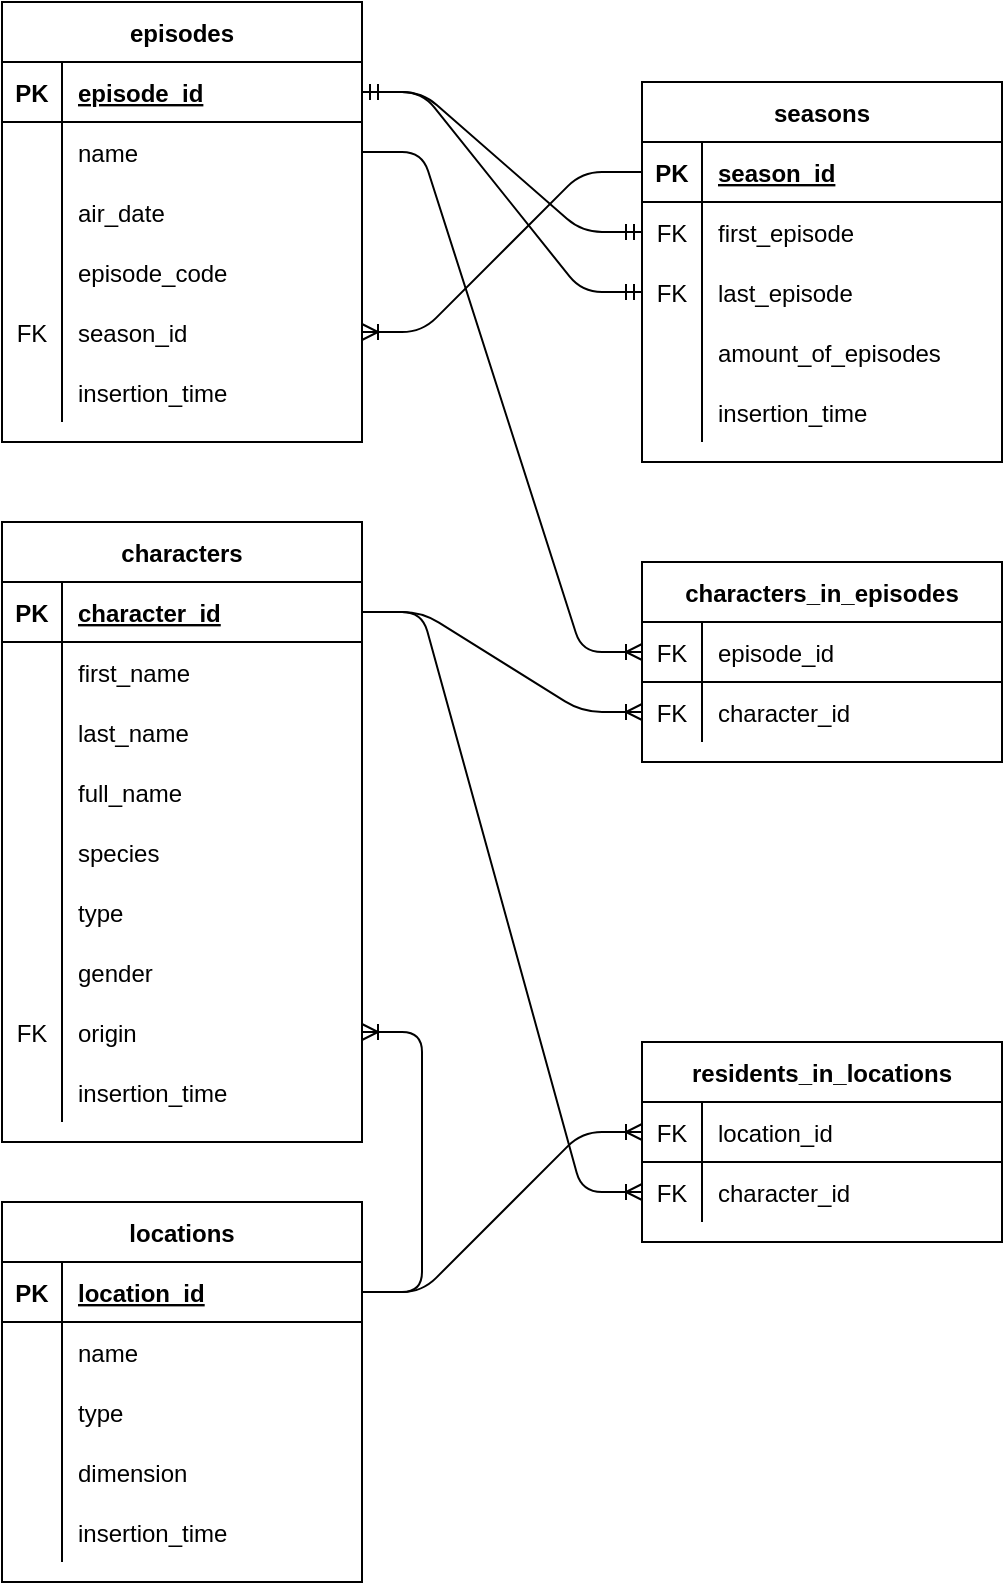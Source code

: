 <mxfile version="14.8.6" type="device"><diagram id="jLfybrQ0Pr4Gb7h0LFDD" name="Page-1"><mxGraphModel dx="460" dy="768" grid="1" gridSize="10" guides="1" tooltips="1" connect="1" arrows="1" fold="1" page="1" pageScale="1" pageWidth="850" pageHeight="1100" math="0" shadow="0"><root><mxCell id="0"/><mxCell id="1" parent="0"/><mxCell id="zTrS5ZtPvkw6Zj2L2KxA-2" value="characters" style="shape=table;startSize=30;container=1;collapsible=1;childLayout=tableLayout;fixedRows=1;rowLines=0;fontStyle=1;align=center;resizeLast=1;" vertex="1" parent="1"><mxGeometry x="80" y="340" width="180" height="310" as="geometry"><mxRectangle x="230" y="360" width="60" height="30" as="alternateBounds"/></mxGeometry></mxCell><mxCell id="zTrS5ZtPvkw6Zj2L2KxA-3" value="" style="shape=partialRectangle;collapsible=0;dropTarget=0;pointerEvents=0;fillColor=none;top=0;left=0;bottom=1;right=0;points=[[0,0.5],[1,0.5]];portConstraint=eastwest;" vertex="1" parent="zTrS5ZtPvkw6Zj2L2KxA-2"><mxGeometry y="30" width="180" height="30" as="geometry"/></mxCell><mxCell id="zTrS5ZtPvkw6Zj2L2KxA-4" value="PK" style="shape=partialRectangle;connectable=0;fillColor=none;top=0;left=0;bottom=0;right=0;fontStyle=1;overflow=hidden;" vertex="1" parent="zTrS5ZtPvkw6Zj2L2KxA-3"><mxGeometry width="30" height="30" as="geometry"/></mxCell><mxCell id="zTrS5ZtPvkw6Zj2L2KxA-5" value="character_id" style="shape=partialRectangle;connectable=0;fillColor=none;top=0;left=0;bottom=0;right=0;align=left;spacingLeft=6;fontStyle=5;overflow=hidden;" vertex="1" parent="zTrS5ZtPvkw6Zj2L2KxA-3"><mxGeometry x="30" width="150" height="30" as="geometry"/></mxCell><mxCell id="zTrS5ZtPvkw6Zj2L2KxA-6" value="" style="shape=partialRectangle;collapsible=0;dropTarget=0;pointerEvents=0;fillColor=none;top=0;left=0;bottom=0;right=0;points=[[0,0.5],[1,0.5]];portConstraint=eastwest;" vertex="1" parent="zTrS5ZtPvkw6Zj2L2KxA-2"><mxGeometry y="60" width="180" height="30" as="geometry"/></mxCell><mxCell id="zTrS5ZtPvkw6Zj2L2KxA-7" value="" style="shape=partialRectangle;connectable=0;fillColor=none;top=0;left=0;bottom=0;right=0;editable=1;overflow=hidden;" vertex="1" parent="zTrS5ZtPvkw6Zj2L2KxA-6"><mxGeometry width="30" height="30" as="geometry"/></mxCell><mxCell id="zTrS5ZtPvkw6Zj2L2KxA-8" value="first_name" style="shape=partialRectangle;connectable=0;fillColor=none;top=0;left=0;bottom=0;right=0;align=left;spacingLeft=6;overflow=hidden;" vertex="1" parent="zTrS5ZtPvkw6Zj2L2KxA-6"><mxGeometry x="30" width="150" height="30" as="geometry"/></mxCell><mxCell id="zTrS5ZtPvkw6Zj2L2KxA-9" value="" style="shape=partialRectangle;collapsible=0;dropTarget=0;pointerEvents=0;fillColor=none;top=0;left=0;bottom=0;right=0;points=[[0,0.5],[1,0.5]];portConstraint=eastwest;" vertex="1" parent="zTrS5ZtPvkw6Zj2L2KxA-2"><mxGeometry y="90" width="180" height="30" as="geometry"/></mxCell><mxCell id="zTrS5ZtPvkw6Zj2L2KxA-10" value="" style="shape=partialRectangle;connectable=0;fillColor=none;top=0;left=0;bottom=0;right=0;editable=1;overflow=hidden;" vertex="1" parent="zTrS5ZtPvkw6Zj2L2KxA-9"><mxGeometry width="30" height="30" as="geometry"/></mxCell><mxCell id="zTrS5ZtPvkw6Zj2L2KxA-11" value="last_name" style="shape=partialRectangle;connectable=0;fillColor=none;top=0;left=0;bottom=0;right=0;align=left;spacingLeft=6;overflow=hidden;" vertex="1" parent="zTrS5ZtPvkw6Zj2L2KxA-9"><mxGeometry x="30" width="150" height="30" as="geometry"/></mxCell><mxCell id="zTrS5ZtPvkw6Zj2L2KxA-12" value="" style="shape=partialRectangle;collapsible=0;dropTarget=0;pointerEvents=0;fillColor=none;top=0;left=0;bottom=0;right=0;points=[[0,0.5],[1,0.5]];portConstraint=eastwest;" vertex="1" parent="zTrS5ZtPvkw6Zj2L2KxA-2"><mxGeometry y="120" width="180" height="30" as="geometry"/></mxCell><mxCell id="zTrS5ZtPvkw6Zj2L2KxA-13" value="" style="shape=partialRectangle;connectable=0;fillColor=none;top=0;left=0;bottom=0;right=0;editable=1;overflow=hidden;" vertex="1" parent="zTrS5ZtPvkw6Zj2L2KxA-12"><mxGeometry width="30" height="30" as="geometry"/></mxCell><mxCell id="zTrS5ZtPvkw6Zj2L2KxA-14" value="full_name" style="shape=partialRectangle;connectable=0;fillColor=none;top=0;left=0;bottom=0;right=0;align=left;spacingLeft=6;overflow=hidden;" vertex="1" parent="zTrS5ZtPvkw6Zj2L2KxA-12"><mxGeometry x="30" width="150" height="30" as="geometry"/></mxCell><mxCell id="zTrS5ZtPvkw6Zj2L2KxA-163" style="shape=partialRectangle;collapsible=0;dropTarget=0;pointerEvents=0;fillColor=none;top=0;left=0;bottom=0;right=0;points=[[0,0.5],[1,0.5]];portConstraint=eastwest;" vertex="1" parent="zTrS5ZtPvkw6Zj2L2KxA-2"><mxGeometry y="150" width="180" height="30" as="geometry"/></mxCell><mxCell id="zTrS5ZtPvkw6Zj2L2KxA-164" style="shape=partialRectangle;connectable=0;fillColor=none;top=0;left=0;bottom=0;right=0;editable=1;overflow=hidden;" vertex="1" parent="zTrS5ZtPvkw6Zj2L2KxA-163"><mxGeometry width="30" height="30" as="geometry"/></mxCell><mxCell id="zTrS5ZtPvkw6Zj2L2KxA-165" value="species" style="shape=partialRectangle;connectable=0;fillColor=none;top=0;left=0;bottom=0;right=0;align=left;spacingLeft=6;overflow=hidden;" vertex="1" parent="zTrS5ZtPvkw6Zj2L2KxA-163"><mxGeometry x="30" width="150" height="30" as="geometry"/></mxCell><mxCell id="zTrS5ZtPvkw6Zj2L2KxA-166" style="shape=partialRectangle;collapsible=0;dropTarget=0;pointerEvents=0;fillColor=none;top=0;left=0;bottom=0;right=0;points=[[0,0.5],[1,0.5]];portConstraint=eastwest;" vertex="1" parent="zTrS5ZtPvkw6Zj2L2KxA-2"><mxGeometry y="180" width="180" height="30" as="geometry"/></mxCell><mxCell id="zTrS5ZtPvkw6Zj2L2KxA-167" style="shape=partialRectangle;connectable=0;fillColor=none;top=0;left=0;bottom=0;right=0;editable=1;overflow=hidden;" vertex="1" parent="zTrS5ZtPvkw6Zj2L2KxA-166"><mxGeometry width="30" height="30" as="geometry"/></mxCell><mxCell id="zTrS5ZtPvkw6Zj2L2KxA-168" value="type" style="shape=partialRectangle;connectable=0;fillColor=none;top=0;left=0;bottom=0;right=0;align=left;spacingLeft=6;overflow=hidden;" vertex="1" parent="zTrS5ZtPvkw6Zj2L2KxA-166"><mxGeometry x="30" width="150" height="30" as="geometry"/></mxCell><mxCell id="zTrS5ZtPvkw6Zj2L2KxA-184" style="shape=partialRectangle;collapsible=0;dropTarget=0;pointerEvents=0;fillColor=none;top=0;left=0;bottom=0;right=0;points=[[0,0.5],[1,0.5]];portConstraint=eastwest;" vertex="1" parent="zTrS5ZtPvkw6Zj2L2KxA-2"><mxGeometry y="210" width="180" height="30" as="geometry"/></mxCell><mxCell id="zTrS5ZtPvkw6Zj2L2KxA-185" style="shape=partialRectangle;connectable=0;fillColor=none;top=0;left=0;bottom=0;right=0;editable=1;overflow=hidden;" vertex="1" parent="zTrS5ZtPvkw6Zj2L2KxA-184"><mxGeometry width="30" height="30" as="geometry"/></mxCell><mxCell id="zTrS5ZtPvkw6Zj2L2KxA-186" value="gender" style="shape=partialRectangle;connectable=0;fillColor=none;top=0;left=0;bottom=0;right=0;align=left;spacingLeft=6;overflow=hidden;" vertex="1" parent="zTrS5ZtPvkw6Zj2L2KxA-184"><mxGeometry x="30" width="150" height="30" as="geometry"/></mxCell><mxCell id="zTrS5ZtPvkw6Zj2L2KxA-181" style="shape=partialRectangle;collapsible=0;dropTarget=0;pointerEvents=0;fillColor=none;top=0;left=0;bottom=0;right=0;points=[[0,0.5],[1,0.5]];portConstraint=eastwest;" vertex="1" parent="zTrS5ZtPvkw6Zj2L2KxA-2"><mxGeometry y="240" width="180" height="30" as="geometry"/></mxCell><mxCell id="zTrS5ZtPvkw6Zj2L2KxA-182" value="FK" style="shape=partialRectangle;connectable=0;fillColor=none;top=0;left=0;bottom=0;right=0;editable=1;overflow=hidden;" vertex="1" parent="zTrS5ZtPvkw6Zj2L2KxA-181"><mxGeometry width="30" height="30" as="geometry"/></mxCell><mxCell id="zTrS5ZtPvkw6Zj2L2KxA-183" value="origin" style="shape=partialRectangle;connectable=0;fillColor=none;top=0;left=0;bottom=0;right=0;align=left;spacingLeft=6;overflow=hidden;" vertex="1" parent="zTrS5ZtPvkw6Zj2L2KxA-181"><mxGeometry x="30" width="150" height="30" as="geometry"/></mxCell><mxCell id="zTrS5ZtPvkw6Zj2L2KxA-169" style="shape=partialRectangle;collapsible=0;dropTarget=0;pointerEvents=0;fillColor=none;top=0;left=0;bottom=0;right=0;points=[[0,0.5],[1,0.5]];portConstraint=eastwest;" vertex="1" parent="zTrS5ZtPvkw6Zj2L2KxA-2"><mxGeometry y="270" width="180" height="30" as="geometry"/></mxCell><mxCell id="zTrS5ZtPvkw6Zj2L2KxA-170" style="shape=partialRectangle;connectable=0;fillColor=none;top=0;left=0;bottom=0;right=0;editable=1;overflow=hidden;" vertex="1" parent="zTrS5ZtPvkw6Zj2L2KxA-169"><mxGeometry width="30" height="30" as="geometry"/></mxCell><mxCell id="zTrS5ZtPvkw6Zj2L2KxA-171" value="insertion_time" style="shape=partialRectangle;connectable=0;fillColor=none;top=0;left=0;bottom=0;right=0;align=left;spacingLeft=6;overflow=hidden;" vertex="1" parent="zTrS5ZtPvkw6Zj2L2KxA-169"><mxGeometry x="30" width="150" height="30" as="geometry"/></mxCell><mxCell id="zTrS5ZtPvkw6Zj2L2KxA-15" value="locations" style="shape=table;startSize=30;container=1;collapsible=1;childLayout=tableLayout;fixedRows=1;rowLines=0;fontStyle=1;align=center;resizeLast=1;" vertex="1" parent="1"><mxGeometry x="80" y="680" width="180" height="190" as="geometry"><mxRectangle x="230" y="360" width="60" height="30" as="alternateBounds"/></mxGeometry></mxCell><mxCell id="zTrS5ZtPvkw6Zj2L2KxA-16" value="" style="shape=partialRectangle;collapsible=0;dropTarget=0;pointerEvents=0;fillColor=none;top=0;left=0;bottom=1;right=0;points=[[0,0.5],[1,0.5]];portConstraint=eastwest;" vertex="1" parent="zTrS5ZtPvkw6Zj2L2KxA-15"><mxGeometry y="30" width="180" height="30" as="geometry"/></mxCell><mxCell id="zTrS5ZtPvkw6Zj2L2KxA-17" value="PK" style="shape=partialRectangle;connectable=0;fillColor=none;top=0;left=0;bottom=0;right=0;fontStyle=1;overflow=hidden;" vertex="1" parent="zTrS5ZtPvkw6Zj2L2KxA-16"><mxGeometry width="30" height="30" as="geometry"/></mxCell><mxCell id="zTrS5ZtPvkw6Zj2L2KxA-18" value="location_id" style="shape=partialRectangle;connectable=0;fillColor=none;top=0;left=0;bottom=0;right=0;align=left;spacingLeft=6;fontStyle=5;overflow=hidden;" vertex="1" parent="zTrS5ZtPvkw6Zj2L2KxA-16"><mxGeometry x="30" width="150" height="30" as="geometry"/></mxCell><mxCell id="zTrS5ZtPvkw6Zj2L2KxA-22" value="" style="shape=partialRectangle;collapsible=0;dropTarget=0;pointerEvents=0;fillColor=none;top=0;left=0;bottom=0;right=0;points=[[0,0.5],[1,0.5]];portConstraint=eastwest;" vertex="1" parent="zTrS5ZtPvkw6Zj2L2KxA-15"><mxGeometry y="60" width="180" height="30" as="geometry"/></mxCell><mxCell id="zTrS5ZtPvkw6Zj2L2KxA-23" value="" style="shape=partialRectangle;connectable=0;fillColor=none;top=0;left=0;bottom=0;right=0;editable=1;overflow=hidden;" vertex="1" parent="zTrS5ZtPvkw6Zj2L2KxA-22"><mxGeometry width="30" height="30" as="geometry"/></mxCell><mxCell id="zTrS5ZtPvkw6Zj2L2KxA-24" value="name" style="shape=partialRectangle;connectable=0;fillColor=none;top=0;left=0;bottom=0;right=0;align=left;spacingLeft=6;overflow=hidden;" vertex="1" parent="zTrS5ZtPvkw6Zj2L2KxA-22"><mxGeometry x="30" width="150" height="30" as="geometry"/></mxCell><mxCell id="zTrS5ZtPvkw6Zj2L2KxA-25" value="" style="shape=partialRectangle;collapsible=0;dropTarget=0;pointerEvents=0;fillColor=none;top=0;left=0;bottom=0;right=0;points=[[0,0.5],[1,0.5]];portConstraint=eastwest;" vertex="1" parent="zTrS5ZtPvkw6Zj2L2KxA-15"><mxGeometry y="90" width="180" height="30" as="geometry"/></mxCell><mxCell id="zTrS5ZtPvkw6Zj2L2KxA-26" value="" style="shape=partialRectangle;connectable=0;fillColor=none;top=0;left=0;bottom=0;right=0;editable=1;overflow=hidden;" vertex="1" parent="zTrS5ZtPvkw6Zj2L2KxA-25"><mxGeometry width="30" height="30" as="geometry"/></mxCell><mxCell id="zTrS5ZtPvkw6Zj2L2KxA-27" value="type" style="shape=partialRectangle;connectable=0;fillColor=none;top=0;left=0;bottom=0;right=0;align=left;spacingLeft=6;overflow=hidden;" vertex="1" parent="zTrS5ZtPvkw6Zj2L2KxA-25"><mxGeometry x="30" width="150" height="30" as="geometry"/></mxCell><mxCell id="zTrS5ZtPvkw6Zj2L2KxA-190" style="shape=partialRectangle;collapsible=0;dropTarget=0;pointerEvents=0;fillColor=none;top=0;left=0;bottom=0;right=0;points=[[0,0.5],[1,0.5]];portConstraint=eastwest;" vertex="1" parent="zTrS5ZtPvkw6Zj2L2KxA-15"><mxGeometry y="120" width="180" height="30" as="geometry"/></mxCell><mxCell id="zTrS5ZtPvkw6Zj2L2KxA-191" style="shape=partialRectangle;connectable=0;fillColor=none;top=0;left=0;bottom=0;right=0;editable=1;overflow=hidden;" vertex="1" parent="zTrS5ZtPvkw6Zj2L2KxA-190"><mxGeometry width="30" height="30" as="geometry"/></mxCell><mxCell id="zTrS5ZtPvkw6Zj2L2KxA-192" value="dimension" style="shape=partialRectangle;connectable=0;fillColor=none;top=0;left=0;bottom=0;right=0;align=left;spacingLeft=6;overflow=hidden;" vertex="1" parent="zTrS5ZtPvkw6Zj2L2KxA-190"><mxGeometry x="30" width="150" height="30" as="geometry"/></mxCell><mxCell id="zTrS5ZtPvkw6Zj2L2KxA-187" style="shape=partialRectangle;collapsible=0;dropTarget=0;pointerEvents=0;fillColor=none;top=0;left=0;bottom=0;right=0;points=[[0,0.5],[1,0.5]];portConstraint=eastwest;" vertex="1" parent="zTrS5ZtPvkw6Zj2L2KxA-15"><mxGeometry y="150" width="180" height="30" as="geometry"/></mxCell><mxCell id="zTrS5ZtPvkw6Zj2L2KxA-188" style="shape=partialRectangle;connectable=0;fillColor=none;top=0;left=0;bottom=0;right=0;editable=1;overflow=hidden;" vertex="1" parent="zTrS5ZtPvkw6Zj2L2KxA-187"><mxGeometry width="30" height="30" as="geometry"/></mxCell><mxCell id="zTrS5ZtPvkw6Zj2L2KxA-189" value="insertion_time" style="shape=partialRectangle;connectable=0;fillColor=none;top=0;left=0;bottom=0;right=0;align=left;spacingLeft=6;overflow=hidden;" vertex="1" parent="zTrS5ZtPvkw6Zj2L2KxA-187"><mxGeometry x="30" width="150" height="30" as="geometry"/></mxCell><mxCell id="zTrS5ZtPvkw6Zj2L2KxA-28" value="episodes" style="shape=table;startSize=30;container=1;collapsible=1;childLayout=tableLayout;fixedRows=1;rowLines=0;fontStyle=1;align=center;resizeLast=1;" vertex="1" parent="1"><mxGeometry x="80" y="80" width="180" height="220" as="geometry"><mxRectangle x="230" y="360" width="60" height="30" as="alternateBounds"/></mxGeometry></mxCell><mxCell id="zTrS5ZtPvkw6Zj2L2KxA-29" value="" style="shape=partialRectangle;collapsible=0;dropTarget=0;pointerEvents=0;fillColor=none;top=0;left=0;bottom=1;right=0;points=[[0,0.5],[1,0.5]];portConstraint=eastwest;" vertex="1" parent="zTrS5ZtPvkw6Zj2L2KxA-28"><mxGeometry y="30" width="180" height="30" as="geometry"/></mxCell><mxCell id="zTrS5ZtPvkw6Zj2L2KxA-30" value="PK" style="shape=partialRectangle;connectable=0;fillColor=none;top=0;left=0;bottom=0;right=0;fontStyle=1;overflow=hidden;" vertex="1" parent="zTrS5ZtPvkw6Zj2L2KxA-29"><mxGeometry width="30" height="30" as="geometry"/></mxCell><mxCell id="zTrS5ZtPvkw6Zj2L2KxA-31" value="episode_id" style="shape=partialRectangle;connectable=0;fillColor=none;top=0;left=0;bottom=0;right=0;align=left;spacingLeft=6;fontStyle=5;overflow=hidden;" vertex="1" parent="zTrS5ZtPvkw6Zj2L2KxA-29"><mxGeometry x="30" width="150" height="30" as="geometry"/></mxCell><mxCell id="zTrS5ZtPvkw6Zj2L2KxA-32" value="" style="shape=partialRectangle;collapsible=0;dropTarget=0;pointerEvents=0;fillColor=none;top=0;left=0;bottom=0;right=0;points=[[0,0.5],[1,0.5]];portConstraint=eastwest;" vertex="1" parent="zTrS5ZtPvkw6Zj2L2KxA-28"><mxGeometry y="60" width="180" height="30" as="geometry"/></mxCell><mxCell id="zTrS5ZtPvkw6Zj2L2KxA-33" value="" style="shape=partialRectangle;connectable=0;fillColor=none;top=0;left=0;bottom=0;right=0;editable=1;overflow=hidden;" vertex="1" parent="zTrS5ZtPvkw6Zj2L2KxA-32"><mxGeometry width="30" height="30" as="geometry"/></mxCell><mxCell id="zTrS5ZtPvkw6Zj2L2KxA-34" value="name" style="shape=partialRectangle;connectable=0;fillColor=none;top=0;left=0;bottom=0;right=0;align=left;spacingLeft=6;overflow=hidden;" vertex="1" parent="zTrS5ZtPvkw6Zj2L2KxA-32"><mxGeometry x="30" width="150" height="30" as="geometry"/></mxCell><mxCell id="zTrS5ZtPvkw6Zj2L2KxA-35" value="" style="shape=partialRectangle;collapsible=0;dropTarget=0;pointerEvents=0;fillColor=none;top=0;left=0;bottom=0;right=0;points=[[0,0.5],[1,0.5]];portConstraint=eastwest;" vertex="1" parent="zTrS5ZtPvkw6Zj2L2KxA-28"><mxGeometry y="90" width="180" height="30" as="geometry"/></mxCell><mxCell id="zTrS5ZtPvkw6Zj2L2KxA-36" value="" style="shape=partialRectangle;connectable=0;fillColor=none;top=0;left=0;bottom=0;right=0;editable=1;overflow=hidden;" vertex="1" parent="zTrS5ZtPvkw6Zj2L2KxA-35"><mxGeometry width="30" height="30" as="geometry"/></mxCell><mxCell id="zTrS5ZtPvkw6Zj2L2KxA-37" value="air_date" style="shape=partialRectangle;connectable=0;fillColor=none;top=0;left=0;bottom=0;right=0;align=left;spacingLeft=6;overflow=hidden;" vertex="1" parent="zTrS5ZtPvkw6Zj2L2KxA-35"><mxGeometry x="30" width="150" height="30" as="geometry"/></mxCell><mxCell id="zTrS5ZtPvkw6Zj2L2KxA-38" value="" style="shape=partialRectangle;collapsible=0;dropTarget=0;pointerEvents=0;fillColor=none;top=0;left=0;bottom=0;right=0;points=[[0,0.5],[1,0.5]];portConstraint=eastwest;" vertex="1" parent="zTrS5ZtPvkw6Zj2L2KxA-28"><mxGeometry y="120" width="180" height="30" as="geometry"/></mxCell><mxCell id="zTrS5ZtPvkw6Zj2L2KxA-39" value="" style="shape=partialRectangle;connectable=0;fillColor=none;top=0;left=0;bottom=0;right=0;editable=1;overflow=hidden;" vertex="1" parent="zTrS5ZtPvkw6Zj2L2KxA-38"><mxGeometry width="30" height="30" as="geometry"/></mxCell><mxCell id="zTrS5ZtPvkw6Zj2L2KxA-40" value="episode_code" style="shape=partialRectangle;connectable=0;fillColor=none;top=0;left=0;bottom=0;right=0;align=left;spacingLeft=6;overflow=hidden;" vertex="1" parent="zTrS5ZtPvkw6Zj2L2KxA-38"><mxGeometry x="30" width="150" height="30" as="geometry"/></mxCell><mxCell id="zTrS5ZtPvkw6Zj2L2KxA-193" style="shape=partialRectangle;collapsible=0;dropTarget=0;pointerEvents=0;fillColor=none;top=0;left=0;bottom=0;right=0;points=[[0,0.5],[1,0.5]];portConstraint=eastwest;" vertex="1" parent="zTrS5ZtPvkw6Zj2L2KxA-28"><mxGeometry y="150" width="180" height="30" as="geometry"/></mxCell><mxCell id="zTrS5ZtPvkw6Zj2L2KxA-194" value="FK" style="shape=partialRectangle;connectable=0;fillColor=none;top=0;left=0;bottom=0;right=0;editable=1;overflow=hidden;" vertex="1" parent="zTrS5ZtPvkw6Zj2L2KxA-193"><mxGeometry width="30" height="30" as="geometry"/></mxCell><mxCell id="zTrS5ZtPvkw6Zj2L2KxA-195" value="season_id" style="shape=partialRectangle;connectable=0;fillColor=none;top=0;left=0;bottom=0;right=0;align=left;spacingLeft=6;overflow=hidden;" vertex="1" parent="zTrS5ZtPvkw6Zj2L2KxA-193"><mxGeometry x="30" width="150" height="30" as="geometry"/></mxCell><mxCell id="zTrS5ZtPvkw6Zj2L2KxA-203" style="shape=partialRectangle;collapsible=0;dropTarget=0;pointerEvents=0;fillColor=none;top=0;left=0;bottom=0;right=0;points=[[0,0.5],[1,0.5]];portConstraint=eastwest;" vertex="1" parent="zTrS5ZtPvkw6Zj2L2KxA-28"><mxGeometry y="180" width="180" height="30" as="geometry"/></mxCell><mxCell id="zTrS5ZtPvkw6Zj2L2KxA-204" style="shape=partialRectangle;connectable=0;fillColor=none;top=0;left=0;bottom=0;right=0;editable=1;overflow=hidden;" vertex="1" parent="zTrS5ZtPvkw6Zj2L2KxA-203"><mxGeometry width="30" height="30" as="geometry"/></mxCell><mxCell id="zTrS5ZtPvkw6Zj2L2KxA-205" value="insertion_time" style="shape=partialRectangle;connectable=0;fillColor=none;top=0;left=0;bottom=0;right=0;align=left;spacingLeft=6;overflow=hidden;" vertex="1" parent="zTrS5ZtPvkw6Zj2L2KxA-203"><mxGeometry x="30" width="150" height="30" as="geometry"/></mxCell><mxCell id="zTrS5ZtPvkw6Zj2L2KxA-41" value="seasons" style="shape=table;startSize=30;container=1;collapsible=1;childLayout=tableLayout;fixedRows=1;rowLines=0;fontStyle=1;align=center;resizeLast=1;" vertex="1" parent="1"><mxGeometry x="400" y="120" width="180" height="190" as="geometry"><mxRectangle x="230" y="360" width="60" height="30" as="alternateBounds"/></mxGeometry></mxCell><mxCell id="zTrS5ZtPvkw6Zj2L2KxA-42" value="" style="shape=partialRectangle;collapsible=0;dropTarget=0;pointerEvents=0;fillColor=none;top=0;left=0;bottom=1;right=0;points=[[0,0.5],[1,0.5]];portConstraint=eastwest;" vertex="1" parent="zTrS5ZtPvkw6Zj2L2KxA-41"><mxGeometry y="30" width="180" height="30" as="geometry"/></mxCell><mxCell id="zTrS5ZtPvkw6Zj2L2KxA-43" value="PK" style="shape=partialRectangle;connectable=0;fillColor=none;top=0;left=0;bottom=0;right=0;fontStyle=1;overflow=hidden;" vertex="1" parent="zTrS5ZtPvkw6Zj2L2KxA-42"><mxGeometry width="30" height="30" as="geometry"/></mxCell><mxCell id="zTrS5ZtPvkw6Zj2L2KxA-44" value="season_id" style="shape=partialRectangle;connectable=0;fillColor=none;top=0;left=0;bottom=0;right=0;align=left;spacingLeft=6;fontStyle=5;overflow=hidden;" vertex="1" parent="zTrS5ZtPvkw6Zj2L2KxA-42"><mxGeometry x="30" width="150" height="30" as="geometry"/></mxCell><mxCell id="zTrS5ZtPvkw6Zj2L2KxA-45" value="" style="shape=partialRectangle;collapsible=0;dropTarget=0;pointerEvents=0;fillColor=none;top=0;left=0;bottom=0;right=0;points=[[0,0.5],[1,0.5]];portConstraint=eastwest;" vertex="1" parent="zTrS5ZtPvkw6Zj2L2KxA-41"><mxGeometry y="60" width="180" height="30" as="geometry"/></mxCell><mxCell id="zTrS5ZtPvkw6Zj2L2KxA-46" value="FK" style="shape=partialRectangle;connectable=0;fillColor=none;top=0;left=0;bottom=0;right=0;editable=1;overflow=hidden;" vertex="1" parent="zTrS5ZtPvkw6Zj2L2KxA-45"><mxGeometry width="30" height="30" as="geometry"/></mxCell><mxCell id="zTrS5ZtPvkw6Zj2L2KxA-47" value="first_episode" style="shape=partialRectangle;connectable=0;fillColor=none;top=0;left=0;bottom=0;right=0;align=left;spacingLeft=6;overflow=hidden;" vertex="1" parent="zTrS5ZtPvkw6Zj2L2KxA-45"><mxGeometry x="30" width="150" height="30" as="geometry"/></mxCell><mxCell id="zTrS5ZtPvkw6Zj2L2KxA-48" value="" style="shape=partialRectangle;collapsible=0;dropTarget=0;pointerEvents=0;fillColor=none;top=0;left=0;bottom=0;right=0;points=[[0,0.5],[1,0.5]];portConstraint=eastwest;" vertex="1" parent="zTrS5ZtPvkw6Zj2L2KxA-41"><mxGeometry y="90" width="180" height="30" as="geometry"/></mxCell><mxCell id="zTrS5ZtPvkw6Zj2L2KxA-49" value="FK" style="shape=partialRectangle;connectable=0;fillColor=none;top=0;left=0;bottom=0;right=0;editable=1;overflow=hidden;" vertex="1" parent="zTrS5ZtPvkw6Zj2L2KxA-48"><mxGeometry width="30" height="30" as="geometry"/></mxCell><mxCell id="zTrS5ZtPvkw6Zj2L2KxA-50" value="last_episode" style="shape=partialRectangle;connectable=0;fillColor=none;top=0;left=0;bottom=0;right=0;align=left;spacingLeft=6;overflow=hidden;" vertex="1" parent="zTrS5ZtPvkw6Zj2L2KxA-48"><mxGeometry x="30" width="150" height="30" as="geometry"/></mxCell><mxCell id="zTrS5ZtPvkw6Zj2L2KxA-51" value="" style="shape=partialRectangle;collapsible=0;dropTarget=0;pointerEvents=0;fillColor=none;top=0;left=0;bottom=0;right=0;points=[[0,0.5],[1,0.5]];portConstraint=eastwest;" vertex="1" parent="zTrS5ZtPvkw6Zj2L2KxA-41"><mxGeometry y="120" width="180" height="30" as="geometry"/></mxCell><mxCell id="zTrS5ZtPvkw6Zj2L2KxA-52" value="" style="shape=partialRectangle;connectable=0;fillColor=none;top=0;left=0;bottom=0;right=0;editable=1;overflow=hidden;" vertex="1" parent="zTrS5ZtPvkw6Zj2L2KxA-51"><mxGeometry width="30" height="30" as="geometry"/></mxCell><mxCell id="zTrS5ZtPvkw6Zj2L2KxA-53" value="amount_of_episodes" style="shape=partialRectangle;connectable=0;fillColor=none;top=0;left=0;bottom=0;right=0;align=left;spacingLeft=6;overflow=hidden;" vertex="1" parent="zTrS5ZtPvkw6Zj2L2KxA-51"><mxGeometry x="30" width="150" height="30" as="geometry"/></mxCell><mxCell id="zTrS5ZtPvkw6Zj2L2KxA-206" style="shape=partialRectangle;collapsible=0;dropTarget=0;pointerEvents=0;fillColor=none;top=0;left=0;bottom=0;right=0;points=[[0,0.5],[1,0.5]];portConstraint=eastwest;" vertex="1" parent="zTrS5ZtPvkw6Zj2L2KxA-41"><mxGeometry y="150" width="180" height="30" as="geometry"/></mxCell><mxCell id="zTrS5ZtPvkw6Zj2L2KxA-207" style="shape=partialRectangle;connectable=0;fillColor=none;top=0;left=0;bottom=0;right=0;editable=1;overflow=hidden;" vertex="1" parent="zTrS5ZtPvkw6Zj2L2KxA-206"><mxGeometry width="30" height="30" as="geometry"/></mxCell><mxCell id="zTrS5ZtPvkw6Zj2L2KxA-208" value="insertion_time" style="shape=partialRectangle;connectable=0;fillColor=none;top=0;left=0;bottom=0;right=0;align=left;spacingLeft=6;overflow=hidden;" vertex="1" parent="zTrS5ZtPvkw6Zj2L2KxA-206"><mxGeometry x="30" width="150" height="30" as="geometry"/></mxCell><mxCell id="zTrS5ZtPvkw6Zj2L2KxA-54" value="characters_in_episodes" style="shape=table;startSize=30;container=1;collapsible=1;childLayout=tableLayout;fixedRows=1;rowLines=0;fontStyle=1;align=center;resizeLast=1;" vertex="1" parent="1"><mxGeometry x="400" y="360" width="180" height="100" as="geometry"><mxRectangle x="230" y="360" width="60" height="30" as="alternateBounds"/></mxGeometry></mxCell><mxCell id="zTrS5ZtPvkw6Zj2L2KxA-55" value="" style="shape=partialRectangle;collapsible=0;dropTarget=0;pointerEvents=0;fillColor=none;top=0;left=0;bottom=1;right=0;points=[[0,0.5],[1,0.5]];portConstraint=eastwest;" vertex="1" parent="zTrS5ZtPvkw6Zj2L2KxA-54"><mxGeometry y="30" width="180" height="30" as="geometry"/></mxCell><mxCell id="zTrS5ZtPvkw6Zj2L2KxA-56" value="FK" style="shape=partialRectangle;connectable=0;fillColor=none;top=0;left=0;bottom=0;right=0;fontStyle=0;overflow=hidden;" vertex="1" parent="zTrS5ZtPvkw6Zj2L2KxA-55"><mxGeometry width="30" height="30" as="geometry"/></mxCell><mxCell id="zTrS5ZtPvkw6Zj2L2KxA-57" value="episode_id" style="shape=partialRectangle;connectable=0;fillColor=none;top=0;left=0;bottom=0;right=0;align=left;spacingLeft=6;fontStyle=0;overflow=hidden;" vertex="1" parent="zTrS5ZtPvkw6Zj2L2KxA-55"><mxGeometry x="30" width="150" height="30" as="geometry"/></mxCell><mxCell id="zTrS5ZtPvkw6Zj2L2KxA-58" value="" style="shape=partialRectangle;collapsible=0;dropTarget=0;pointerEvents=0;fillColor=none;top=0;left=0;bottom=0;right=0;points=[[0,0.5],[1,0.5]];portConstraint=eastwest;" vertex="1" parent="zTrS5ZtPvkw6Zj2L2KxA-54"><mxGeometry y="60" width="180" height="30" as="geometry"/></mxCell><mxCell id="zTrS5ZtPvkw6Zj2L2KxA-59" value="FK" style="shape=partialRectangle;connectable=0;fillColor=none;top=0;left=0;bottom=0;right=0;editable=1;overflow=hidden;" vertex="1" parent="zTrS5ZtPvkw6Zj2L2KxA-58"><mxGeometry width="30" height="30" as="geometry"/></mxCell><mxCell id="zTrS5ZtPvkw6Zj2L2KxA-60" value="character_id" style="shape=partialRectangle;connectable=0;fillColor=none;top=0;left=0;bottom=0;right=0;align=left;spacingLeft=6;overflow=hidden;" vertex="1" parent="zTrS5ZtPvkw6Zj2L2KxA-58"><mxGeometry x="30" width="150" height="30" as="geometry"/></mxCell><mxCell id="zTrS5ZtPvkw6Zj2L2KxA-67" value="" style="edgeStyle=entityRelationEdgeStyle;fontSize=12;html=1;endArrow=ERoneToMany;entryX=0;entryY=0.5;entryDx=0;entryDy=0;" edge="1" parent="1" source="zTrS5ZtPvkw6Zj2L2KxA-3" target="zTrS5ZtPvkw6Zj2L2KxA-58"><mxGeometry width="100" height="100" relative="1" as="geometry"><mxPoint x="220" y="590" as="sourcePoint"/><mxPoint x="320" y="490" as="targetPoint"/></mxGeometry></mxCell><mxCell id="zTrS5ZtPvkw6Zj2L2KxA-68" value="" style="edgeStyle=entityRelationEdgeStyle;fontSize=12;html=1;endArrow=ERoneToMany;entryX=0;entryY=0.5;entryDx=0;entryDy=0;" edge="1" parent="1" source="zTrS5ZtPvkw6Zj2L2KxA-32" target="zTrS5ZtPvkw6Zj2L2KxA-55"><mxGeometry width="100" height="100" relative="1" as="geometry"><mxPoint x="270" y="175" as="sourcePoint"/><mxPoint x="290" y="445" as="targetPoint"/></mxGeometry></mxCell><mxCell id="zTrS5ZtPvkw6Zj2L2KxA-82" value="residents_in_locations" style="shape=table;startSize=30;container=1;collapsible=1;childLayout=tableLayout;fixedRows=1;rowLines=0;fontStyle=1;align=center;resizeLast=1;" vertex="1" parent="1"><mxGeometry x="400" y="600" width="180" height="100" as="geometry"><mxRectangle x="230" y="360" width="60" height="30" as="alternateBounds"/></mxGeometry></mxCell><mxCell id="zTrS5ZtPvkw6Zj2L2KxA-83" value="" style="shape=partialRectangle;collapsible=0;dropTarget=0;pointerEvents=0;fillColor=none;top=0;left=0;bottom=1;right=0;points=[[0,0.5],[1,0.5]];portConstraint=eastwest;" vertex="1" parent="zTrS5ZtPvkw6Zj2L2KxA-82"><mxGeometry y="30" width="180" height="30" as="geometry"/></mxCell><mxCell id="zTrS5ZtPvkw6Zj2L2KxA-84" value="FK" style="shape=partialRectangle;connectable=0;fillColor=none;top=0;left=0;bottom=0;right=0;fontStyle=0;overflow=hidden;" vertex="1" parent="zTrS5ZtPvkw6Zj2L2KxA-83"><mxGeometry width="30" height="30" as="geometry"/></mxCell><mxCell id="zTrS5ZtPvkw6Zj2L2KxA-85" value="location_id" style="shape=partialRectangle;connectable=0;fillColor=none;top=0;left=0;bottom=0;right=0;align=left;spacingLeft=6;fontStyle=0;overflow=hidden;" vertex="1" parent="zTrS5ZtPvkw6Zj2L2KxA-83"><mxGeometry x="30" width="150" height="30" as="geometry"/></mxCell><mxCell id="zTrS5ZtPvkw6Zj2L2KxA-86" value="" style="shape=partialRectangle;collapsible=0;dropTarget=0;pointerEvents=0;fillColor=none;top=0;left=0;bottom=0;right=0;points=[[0,0.5],[1,0.5]];portConstraint=eastwest;" vertex="1" parent="zTrS5ZtPvkw6Zj2L2KxA-82"><mxGeometry y="60" width="180" height="30" as="geometry"/></mxCell><mxCell id="zTrS5ZtPvkw6Zj2L2KxA-87" value="FK" style="shape=partialRectangle;connectable=0;fillColor=none;top=0;left=0;bottom=0;right=0;editable=1;overflow=hidden;" vertex="1" parent="zTrS5ZtPvkw6Zj2L2KxA-86"><mxGeometry width="30" height="30" as="geometry"/></mxCell><mxCell id="zTrS5ZtPvkw6Zj2L2KxA-88" value="character_id" style="shape=partialRectangle;connectable=0;fillColor=none;top=0;left=0;bottom=0;right=0;align=left;spacingLeft=6;overflow=hidden;" vertex="1" parent="zTrS5ZtPvkw6Zj2L2KxA-86"><mxGeometry x="30" width="150" height="30" as="geometry"/></mxCell><mxCell id="zTrS5ZtPvkw6Zj2L2KxA-196" value="" style="edgeStyle=entityRelationEdgeStyle;fontSize=12;html=1;endArrow=ERoneToMany;entryX=0;entryY=0.5;entryDx=0;entryDy=0;" edge="1" parent="1" source="zTrS5ZtPvkw6Zj2L2KxA-16" target="zTrS5ZtPvkw6Zj2L2KxA-83"><mxGeometry width="100" height="100" relative="1" as="geometry"><mxPoint x="270" y="395" as="sourcePoint"/><mxPoint x="410" y="445" as="targetPoint"/></mxGeometry></mxCell><mxCell id="zTrS5ZtPvkw6Zj2L2KxA-197" value="" style="edgeStyle=entityRelationEdgeStyle;fontSize=12;html=1;endArrow=ERoneToMany;entryX=0;entryY=0.5;entryDx=0;entryDy=0;exitX=1;exitY=0.5;exitDx=0;exitDy=0;" edge="1" parent="1" source="zTrS5ZtPvkw6Zj2L2KxA-3" target="zTrS5ZtPvkw6Zj2L2KxA-86"><mxGeometry width="100" height="100" relative="1" as="geometry"><mxPoint x="270" y="735" as="sourcePoint"/><mxPoint x="410" y="655" as="targetPoint"/></mxGeometry></mxCell><mxCell id="zTrS5ZtPvkw6Zj2L2KxA-199" value="" style="edgeStyle=entityRelationEdgeStyle;fontSize=12;html=1;endArrow=ERmandOne;startArrow=ERmandOne;entryX=0;entryY=0.5;entryDx=0;entryDy=0;exitX=1;exitY=0.5;exitDx=0;exitDy=0;" edge="1" parent="1" source="zTrS5ZtPvkw6Zj2L2KxA-29" target="zTrS5ZtPvkw6Zj2L2KxA-45"><mxGeometry width="100" height="100" relative="1" as="geometry"><mxPoint x="480" y="460" as="sourcePoint"/><mxPoint x="580" y="360" as="targetPoint"/></mxGeometry></mxCell><mxCell id="zTrS5ZtPvkw6Zj2L2KxA-200" value="" style="edgeStyle=entityRelationEdgeStyle;fontSize=12;html=1;endArrow=ERmandOne;startArrow=ERmandOne;entryX=0;entryY=0.5;entryDx=0;entryDy=0;exitX=1;exitY=0.5;exitDx=0;exitDy=0;" edge="1" parent="1" source="zTrS5ZtPvkw6Zj2L2KxA-29" target="zTrS5ZtPvkw6Zj2L2KxA-48"><mxGeometry width="100" height="100" relative="1" as="geometry"><mxPoint x="270" y="175" as="sourcePoint"/><mxPoint x="410" y="205" as="targetPoint"/></mxGeometry></mxCell><mxCell id="zTrS5ZtPvkw6Zj2L2KxA-201" value="" style="edgeStyle=entityRelationEdgeStyle;fontSize=12;html=1;endArrow=ERoneToMany;entryX=1;entryY=0.5;entryDx=0;entryDy=0;exitX=0;exitY=0.5;exitDx=0;exitDy=0;" edge="1" parent="1" source="zTrS5ZtPvkw6Zj2L2KxA-42" target="zTrS5ZtPvkw6Zj2L2KxA-193"><mxGeometry width="100" height="100" relative="1" as="geometry"><mxPoint x="270" y="205" as="sourcePoint"/><mxPoint x="410" y="415" as="targetPoint"/></mxGeometry></mxCell><mxCell id="zTrS5ZtPvkw6Zj2L2KxA-202" value="" style="edgeStyle=entityRelationEdgeStyle;fontSize=12;html=1;endArrow=ERoneToMany;" edge="1" parent="1" source="zTrS5ZtPvkw6Zj2L2KxA-16" target="zTrS5ZtPvkw6Zj2L2KxA-181"><mxGeometry width="100" height="100" relative="1" as="geometry"><mxPoint x="360" y="810" as="sourcePoint"/><mxPoint x="40" y="460" as="targetPoint"/></mxGeometry></mxCell></root></mxGraphModel></diagram></mxfile>